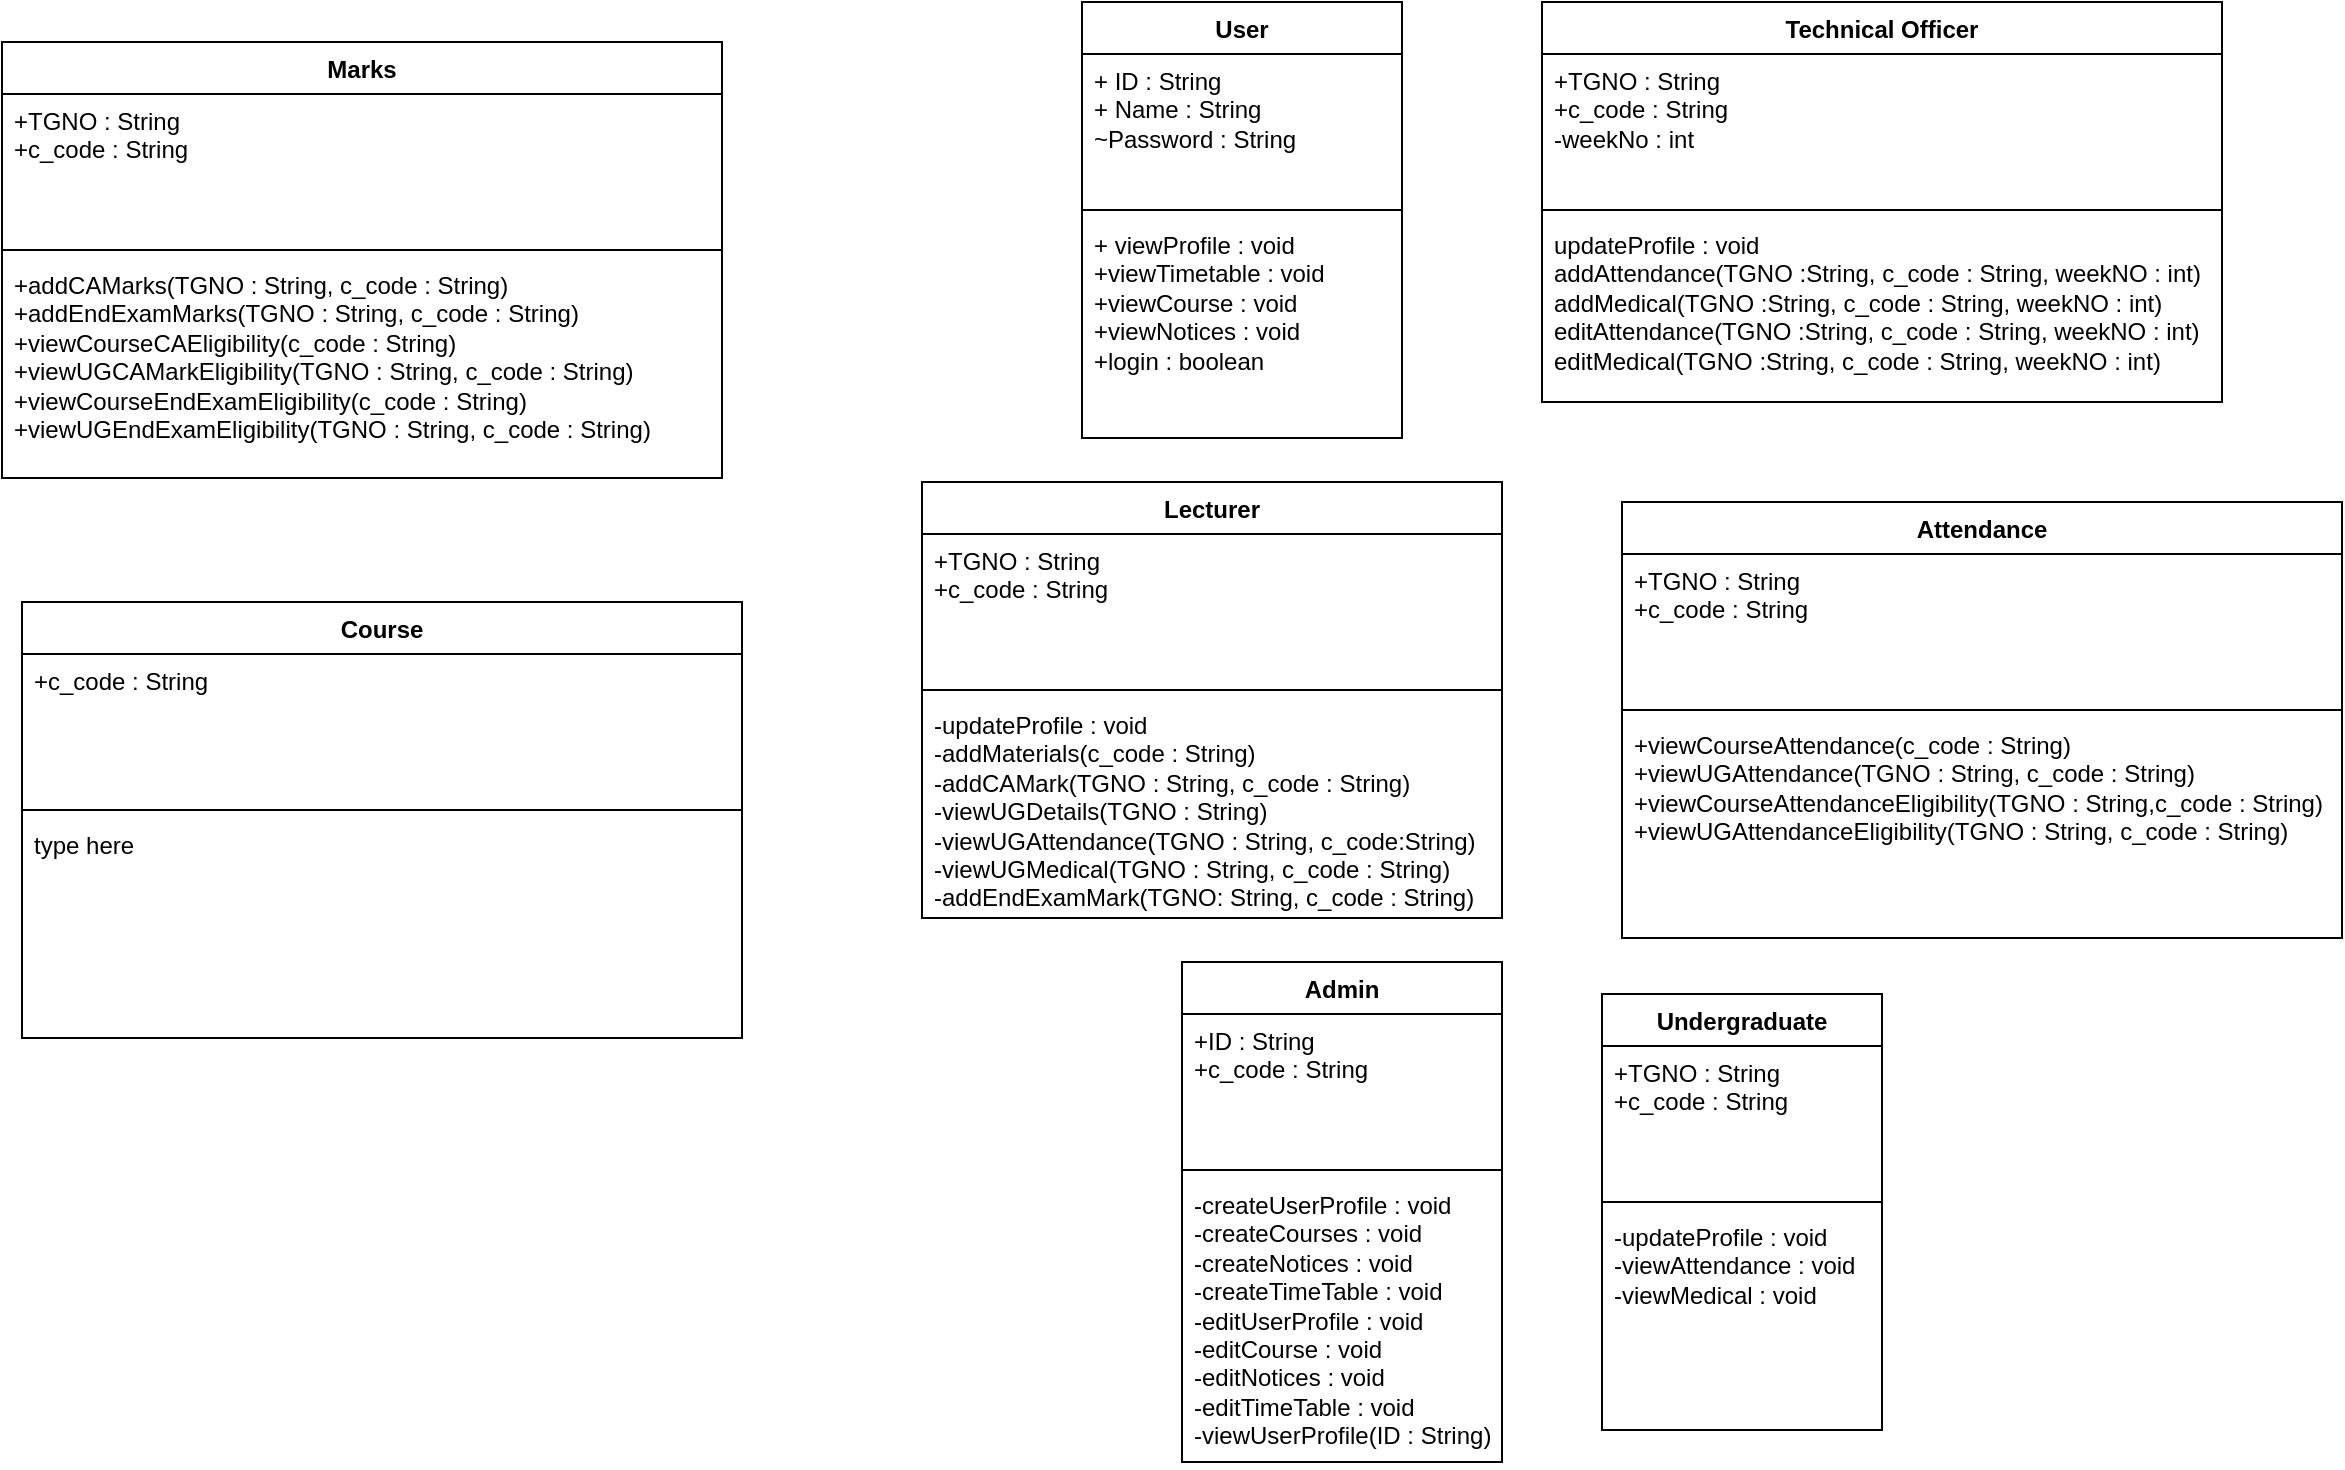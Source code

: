 <mxfile version="26.0.16">
  <diagram name="Page-1" id="x5zpQDoYuSoOzYtlfWMs">
    <mxGraphModel dx="1666" dy="781" grid="1" gridSize="10" guides="1" tooltips="1" connect="1" arrows="1" fold="1" page="1" pageScale="1" pageWidth="850" pageHeight="1100" math="0" shadow="0">
      <root>
        <mxCell id="0" />
        <mxCell id="1" parent="0" />
        <mxCell id="-zvJJI0u3e5CJdbClVFZ-1" value="User" style="swimlane;fontStyle=1;align=center;verticalAlign=top;childLayout=stackLayout;horizontal=1;startSize=26;horizontalStack=0;resizeParent=1;resizeParentMax=0;resizeLast=0;collapsible=1;marginBottom=0;whiteSpace=wrap;html=1;" vertex="1" parent="1">
          <mxGeometry x="600" y="40" width="160" height="218" as="geometry" />
        </mxCell>
        <mxCell id="-zvJJI0u3e5CJdbClVFZ-2" value="+ ID : String&lt;br&gt;+ Name : String&lt;div&gt;~Password : String&lt;/div&gt;" style="text;strokeColor=none;fillColor=none;align=left;verticalAlign=top;spacingLeft=4;spacingRight=4;overflow=hidden;rotatable=0;points=[[0,0.5],[1,0.5]];portConstraint=eastwest;whiteSpace=wrap;html=1;" vertex="1" parent="-zvJJI0u3e5CJdbClVFZ-1">
          <mxGeometry y="26" width="160" height="74" as="geometry" />
        </mxCell>
        <mxCell id="-zvJJI0u3e5CJdbClVFZ-3" value="" style="line;strokeWidth=1;fillColor=none;align=left;verticalAlign=middle;spacingTop=-1;spacingLeft=3;spacingRight=3;rotatable=0;labelPosition=right;points=[];portConstraint=eastwest;strokeColor=inherit;" vertex="1" parent="-zvJJI0u3e5CJdbClVFZ-1">
          <mxGeometry y="100" width="160" height="8" as="geometry" />
        </mxCell>
        <mxCell id="-zvJJI0u3e5CJdbClVFZ-4" value="+ viewProfile : void&lt;div&gt;+viewTimetable : void&lt;/div&gt;&lt;div&gt;+viewCourse : void&lt;/div&gt;&lt;div&gt;+viewNotices : void&lt;/div&gt;&lt;div&gt;+login : boolean&lt;/div&gt;" style="text;strokeColor=none;fillColor=none;align=left;verticalAlign=top;spacingLeft=4;spacingRight=4;overflow=hidden;rotatable=0;points=[[0,0.5],[1,0.5]];portConstraint=eastwest;whiteSpace=wrap;html=1;" vertex="1" parent="-zvJJI0u3e5CJdbClVFZ-1">
          <mxGeometry y="108" width="160" height="110" as="geometry" />
        </mxCell>
        <mxCell id="-zvJJI0u3e5CJdbClVFZ-5" value="Lecturer" style="swimlane;fontStyle=1;align=center;verticalAlign=top;childLayout=stackLayout;horizontal=1;startSize=26;horizontalStack=0;resizeParent=1;resizeParentMax=0;resizeLast=0;collapsible=1;marginBottom=0;whiteSpace=wrap;html=1;" vertex="1" parent="1">
          <mxGeometry x="520" y="280" width="290" height="218" as="geometry">
            <mxRectangle x="520" y="280" width="80" height="30" as="alternateBounds" />
          </mxGeometry>
        </mxCell>
        <mxCell id="-zvJJI0u3e5CJdbClVFZ-6" value="+TGNO : String&lt;div&gt;+c_code : String&lt;/div&gt;" style="text;strokeColor=none;fillColor=none;align=left;verticalAlign=top;spacingLeft=4;spacingRight=4;overflow=hidden;rotatable=0;points=[[0,0.5],[1,0.5]];portConstraint=eastwest;whiteSpace=wrap;html=1;" vertex="1" parent="-zvJJI0u3e5CJdbClVFZ-5">
          <mxGeometry y="26" width="290" height="74" as="geometry" />
        </mxCell>
        <mxCell id="-zvJJI0u3e5CJdbClVFZ-7" value="" style="line;strokeWidth=1;fillColor=none;align=left;verticalAlign=middle;spacingTop=-1;spacingLeft=3;spacingRight=3;rotatable=0;labelPosition=right;points=[];portConstraint=eastwest;strokeColor=inherit;" vertex="1" parent="-zvJJI0u3e5CJdbClVFZ-5">
          <mxGeometry y="100" width="290" height="8" as="geometry" />
        </mxCell>
        <mxCell id="-zvJJI0u3e5CJdbClVFZ-8" value="-updateProfile : void&lt;div&gt;-addMaterials(c_code : String)&lt;/div&gt;&lt;div&gt;-addCAMark(TGNO : String, c_code : String)&lt;/div&gt;&lt;div&gt;-viewUGDetails(TGNO : String)&lt;br&gt;-viewUGAttendance(TGNO : String, c_code:String)&lt;/div&gt;&lt;div&gt;-viewUGMedical(TGNO : String, c_code : String)&lt;/div&gt;&lt;div&gt;-addEndExamMark(TGNO: String, c_code : String)&lt;/div&gt;" style="text;strokeColor=none;fillColor=none;align=left;verticalAlign=top;spacingLeft=4;spacingRight=4;overflow=hidden;rotatable=0;points=[[0,0.5],[1,0.5]];portConstraint=eastwest;whiteSpace=wrap;html=1;" vertex="1" parent="-zvJJI0u3e5CJdbClVFZ-5">
          <mxGeometry y="108" width="290" height="110" as="geometry" />
        </mxCell>
        <mxCell id="-zvJJI0u3e5CJdbClVFZ-13" value="Admin" style="swimlane;fontStyle=1;align=center;verticalAlign=top;childLayout=stackLayout;horizontal=1;startSize=26;horizontalStack=0;resizeParent=1;resizeParentMax=0;resizeLast=0;collapsible=1;marginBottom=0;whiteSpace=wrap;html=1;" vertex="1" parent="1">
          <mxGeometry x="650" y="520" width="160" height="250" as="geometry" />
        </mxCell>
        <mxCell id="-zvJJI0u3e5CJdbClVFZ-14" value="+ID : String&lt;div&gt;+c_code : String&lt;/div&gt;" style="text;strokeColor=none;fillColor=none;align=left;verticalAlign=top;spacingLeft=4;spacingRight=4;overflow=hidden;rotatable=0;points=[[0,0.5],[1,0.5]];portConstraint=eastwest;whiteSpace=wrap;html=1;" vertex="1" parent="-zvJJI0u3e5CJdbClVFZ-13">
          <mxGeometry y="26" width="160" height="74" as="geometry" />
        </mxCell>
        <mxCell id="-zvJJI0u3e5CJdbClVFZ-15" value="" style="line;strokeWidth=1;fillColor=none;align=left;verticalAlign=middle;spacingTop=-1;spacingLeft=3;spacingRight=3;rotatable=0;labelPosition=right;points=[];portConstraint=eastwest;strokeColor=inherit;" vertex="1" parent="-zvJJI0u3e5CJdbClVFZ-13">
          <mxGeometry y="100" width="160" height="8" as="geometry" />
        </mxCell>
        <mxCell id="-zvJJI0u3e5CJdbClVFZ-16" value="-createUserProfile : void&lt;div&gt;-createCourses : void&lt;/div&gt;&lt;div&gt;-createNotices : void&lt;/div&gt;&lt;div&gt;-createTimeTable : void&lt;/div&gt;&lt;div&gt;-editUserProfile : void&lt;/div&gt;&lt;div&gt;-editCourse : void&lt;/div&gt;&lt;div&gt;-editNotices : void&lt;/div&gt;&lt;div&gt;-editTimeTable : void&lt;/div&gt;&lt;div&gt;-viewUserProfile(ID : String)&lt;/div&gt;" style="text;strokeColor=none;fillColor=none;align=left;verticalAlign=top;spacingLeft=4;spacingRight=4;overflow=hidden;rotatable=0;points=[[0,0.5],[1,0.5]];portConstraint=eastwest;whiteSpace=wrap;html=1;" vertex="1" parent="-zvJJI0u3e5CJdbClVFZ-13">
          <mxGeometry y="108" width="160" height="142" as="geometry" />
        </mxCell>
        <mxCell id="-zvJJI0u3e5CJdbClVFZ-18" value="Undergraduate" style="swimlane;fontStyle=1;align=center;verticalAlign=top;childLayout=stackLayout;horizontal=1;startSize=26;horizontalStack=0;resizeParent=1;resizeParentMax=0;resizeLast=0;collapsible=1;marginBottom=0;whiteSpace=wrap;html=1;" vertex="1" parent="1">
          <mxGeometry x="860" y="536" width="140" height="218" as="geometry">
            <mxRectangle x="520" y="280" width="80" height="30" as="alternateBounds" />
          </mxGeometry>
        </mxCell>
        <mxCell id="-zvJJI0u3e5CJdbClVFZ-19" value="+TGNO : String&lt;div&gt;+c_code : String&lt;/div&gt;" style="text;strokeColor=none;fillColor=none;align=left;verticalAlign=top;spacingLeft=4;spacingRight=4;overflow=hidden;rotatable=0;points=[[0,0.5],[1,0.5]];portConstraint=eastwest;whiteSpace=wrap;html=1;" vertex="1" parent="-zvJJI0u3e5CJdbClVFZ-18">
          <mxGeometry y="26" width="140" height="74" as="geometry" />
        </mxCell>
        <mxCell id="-zvJJI0u3e5CJdbClVFZ-20" value="" style="line;strokeWidth=1;fillColor=none;align=left;verticalAlign=middle;spacingTop=-1;spacingLeft=3;spacingRight=3;rotatable=0;labelPosition=right;points=[];portConstraint=eastwest;strokeColor=inherit;" vertex="1" parent="-zvJJI0u3e5CJdbClVFZ-18">
          <mxGeometry y="100" width="140" height="8" as="geometry" />
        </mxCell>
        <mxCell id="-zvJJI0u3e5CJdbClVFZ-21" value="-updateProfile : void&lt;div&gt;-viewAttendance : void&lt;/div&gt;&lt;div&gt;-viewMedical : void&lt;/div&gt;" style="text;strokeColor=none;fillColor=none;align=left;verticalAlign=top;spacingLeft=4;spacingRight=4;overflow=hidden;rotatable=0;points=[[0,0.5],[1,0.5]];portConstraint=eastwest;whiteSpace=wrap;html=1;" vertex="1" parent="-zvJJI0u3e5CJdbClVFZ-18">
          <mxGeometry y="108" width="140" height="110" as="geometry" />
        </mxCell>
        <mxCell id="-zvJJI0u3e5CJdbClVFZ-22" value="Technical Officer" style="swimlane;fontStyle=1;align=center;verticalAlign=top;childLayout=stackLayout;horizontal=1;startSize=26;horizontalStack=0;resizeParent=1;resizeParentMax=0;resizeLast=0;collapsible=1;marginBottom=0;whiteSpace=wrap;html=1;" vertex="1" parent="1">
          <mxGeometry x="830" y="40" width="340" height="200" as="geometry">
            <mxRectangle x="520" y="280" width="80" height="30" as="alternateBounds" />
          </mxGeometry>
        </mxCell>
        <mxCell id="-zvJJI0u3e5CJdbClVFZ-23" value="+TGNO : String&lt;div&gt;+c_code : String&lt;/div&gt;&lt;div&gt;-weekNo : int&lt;/div&gt;" style="text;strokeColor=none;fillColor=none;align=left;verticalAlign=top;spacingLeft=4;spacingRight=4;overflow=hidden;rotatable=0;points=[[0,0.5],[1,0.5]];portConstraint=eastwest;whiteSpace=wrap;html=1;" vertex="1" parent="-zvJJI0u3e5CJdbClVFZ-22">
          <mxGeometry y="26" width="340" height="74" as="geometry" />
        </mxCell>
        <mxCell id="-zvJJI0u3e5CJdbClVFZ-24" value="" style="line;strokeWidth=1;fillColor=none;align=left;verticalAlign=middle;spacingTop=-1;spacingLeft=3;spacingRight=3;rotatable=0;labelPosition=right;points=[];portConstraint=eastwest;strokeColor=inherit;" vertex="1" parent="-zvJJI0u3e5CJdbClVFZ-22">
          <mxGeometry y="100" width="340" height="8" as="geometry" />
        </mxCell>
        <mxCell id="-zvJJI0u3e5CJdbClVFZ-25" value="updateProfile : void&lt;div&gt;addAttendance(TGNO :String, c_code : String, weekNO : int)&lt;/div&gt;&lt;div&gt;addMedical(TGNO :String, c_code : String, weekNO : int)&lt;/div&gt;&lt;div&gt;editAttendance(TGNO :String, c_code : String, weekNO : int)&lt;/div&gt;&lt;div&gt;editMedical(TGNO :String, c_code : String, weekNO : int)&lt;/div&gt;" style="text;strokeColor=none;fillColor=none;align=left;verticalAlign=top;spacingLeft=4;spacingRight=4;overflow=hidden;rotatable=0;points=[[0,0.5],[1,0.5]];portConstraint=eastwest;whiteSpace=wrap;html=1;" vertex="1" parent="-zvJJI0u3e5CJdbClVFZ-22">
          <mxGeometry y="108" width="340" height="92" as="geometry" />
        </mxCell>
        <mxCell id="-zvJJI0u3e5CJdbClVFZ-26" value="Attendance" style="swimlane;fontStyle=1;align=center;verticalAlign=top;childLayout=stackLayout;horizontal=1;startSize=26;horizontalStack=0;resizeParent=1;resizeParentMax=0;resizeLast=0;collapsible=1;marginBottom=0;whiteSpace=wrap;html=1;" vertex="1" parent="1">
          <mxGeometry x="870" y="290" width="360" height="218" as="geometry" />
        </mxCell>
        <mxCell id="-zvJJI0u3e5CJdbClVFZ-27" value="+TGNO : String&lt;div&gt;+c_code : String&lt;/div&gt;" style="text;strokeColor=none;fillColor=none;align=left;verticalAlign=top;spacingLeft=4;spacingRight=4;overflow=hidden;rotatable=0;points=[[0,0.5],[1,0.5]];portConstraint=eastwest;whiteSpace=wrap;html=1;" vertex="1" parent="-zvJJI0u3e5CJdbClVFZ-26">
          <mxGeometry y="26" width="360" height="74" as="geometry" />
        </mxCell>
        <mxCell id="-zvJJI0u3e5CJdbClVFZ-28" value="" style="line;strokeWidth=1;fillColor=none;align=left;verticalAlign=middle;spacingTop=-1;spacingLeft=3;spacingRight=3;rotatable=0;labelPosition=right;points=[];portConstraint=eastwest;strokeColor=inherit;" vertex="1" parent="-zvJJI0u3e5CJdbClVFZ-26">
          <mxGeometry y="100" width="360" height="8" as="geometry" />
        </mxCell>
        <mxCell id="-zvJJI0u3e5CJdbClVFZ-29" value="+viewCourseAttendance(c_code : String)&lt;div&gt;+viewUGAttendance(TGNO : String, c_code : String)&lt;/div&gt;&lt;div&gt;+viewCourseAttendanceEligibility(TGNO : String,c_code : String)&lt;/div&gt;&lt;div&gt;+viewUGAttendanceEligibility(TGNO : String, c_code : String)&lt;/div&gt;" style="text;strokeColor=none;fillColor=none;align=left;verticalAlign=top;spacingLeft=4;spacingRight=4;overflow=hidden;rotatable=0;points=[[0,0.5],[1,0.5]];portConstraint=eastwest;whiteSpace=wrap;html=1;" vertex="1" parent="-zvJJI0u3e5CJdbClVFZ-26">
          <mxGeometry y="108" width="360" height="110" as="geometry" />
        </mxCell>
        <mxCell id="-zvJJI0u3e5CJdbClVFZ-30" value="Marks" style="swimlane;fontStyle=1;align=center;verticalAlign=top;childLayout=stackLayout;horizontal=1;startSize=26;horizontalStack=0;resizeParent=1;resizeParentMax=0;resizeLast=0;collapsible=1;marginBottom=0;whiteSpace=wrap;html=1;" vertex="1" parent="1">
          <mxGeometry x="60" y="60" width="360" height="218" as="geometry" />
        </mxCell>
        <mxCell id="-zvJJI0u3e5CJdbClVFZ-31" value="+TGNO : String&lt;div&gt;+c_code : String&lt;/div&gt;" style="text;strokeColor=none;fillColor=none;align=left;verticalAlign=top;spacingLeft=4;spacingRight=4;overflow=hidden;rotatable=0;points=[[0,0.5],[1,0.5]];portConstraint=eastwest;whiteSpace=wrap;html=1;" vertex="1" parent="-zvJJI0u3e5CJdbClVFZ-30">
          <mxGeometry y="26" width="360" height="74" as="geometry" />
        </mxCell>
        <mxCell id="-zvJJI0u3e5CJdbClVFZ-32" value="" style="line;strokeWidth=1;fillColor=none;align=left;verticalAlign=middle;spacingTop=-1;spacingLeft=3;spacingRight=3;rotatable=0;labelPosition=right;points=[];portConstraint=eastwest;strokeColor=inherit;" vertex="1" parent="-zvJJI0u3e5CJdbClVFZ-30">
          <mxGeometry y="100" width="360" height="8" as="geometry" />
        </mxCell>
        <mxCell id="-zvJJI0u3e5CJdbClVFZ-33" value="+addCAMarks(TGNO : String, c_code : String)&lt;div&gt;+addEndExamMarks(TGNO : String, c_code : String)&lt;/div&gt;&lt;div&gt;+viewCourseCAEligibility(c_code : String)&lt;/div&gt;&lt;div&gt;+viewUGCAMarkEligibility(TGNO : String, c_code : String)&lt;/div&gt;&lt;div&gt;&lt;div&gt;+viewCourseEndExamEligibility(c_code : String)&lt;/div&gt;&lt;div&gt;+viewUGEndExamEligibility(TGNO : String, c_code : String)&lt;/div&gt;&lt;/div&gt;" style="text;strokeColor=none;fillColor=none;align=left;verticalAlign=top;spacingLeft=4;spacingRight=4;overflow=hidden;rotatable=0;points=[[0,0.5],[1,0.5]];portConstraint=eastwest;whiteSpace=wrap;html=1;" vertex="1" parent="-zvJJI0u3e5CJdbClVFZ-30">
          <mxGeometry y="108" width="360" height="110" as="geometry" />
        </mxCell>
        <mxCell id="-zvJJI0u3e5CJdbClVFZ-34" value="Course" style="swimlane;fontStyle=1;align=center;verticalAlign=top;childLayout=stackLayout;horizontal=1;startSize=26;horizontalStack=0;resizeParent=1;resizeParentMax=0;resizeLast=0;collapsible=1;marginBottom=0;whiteSpace=wrap;html=1;" vertex="1" parent="1">
          <mxGeometry x="70" y="340" width="360" height="218" as="geometry" />
        </mxCell>
        <mxCell id="-zvJJI0u3e5CJdbClVFZ-35" value="+c_code : String" style="text;strokeColor=none;fillColor=none;align=left;verticalAlign=top;spacingLeft=4;spacingRight=4;overflow=hidden;rotatable=0;points=[[0,0.5],[1,0.5]];portConstraint=eastwest;whiteSpace=wrap;html=1;" vertex="1" parent="-zvJJI0u3e5CJdbClVFZ-34">
          <mxGeometry y="26" width="360" height="74" as="geometry" />
        </mxCell>
        <mxCell id="-zvJJI0u3e5CJdbClVFZ-36" value="" style="line;strokeWidth=1;fillColor=none;align=left;verticalAlign=middle;spacingTop=-1;spacingLeft=3;spacingRight=3;rotatable=0;labelPosition=right;points=[];portConstraint=eastwest;strokeColor=inherit;" vertex="1" parent="-zvJJI0u3e5CJdbClVFZ-34">
          <mxGeometry y="100" width="360" height="8" as="geometry" />
        </mxCell>
        <mxCell id="-zvJJI0u3e5CJdbClVFZ-37" value="type here" style="text;strokeColor=none;fillColor=none;align=left;verticalAlign=top;spacingLeft=4;spacingRight=4;overflow=hidden;rotatable=0;points=[[0,0.5],[1,0.5]];portConstraint=eastwest;whiteSpace=wrap;html=1;" vertex="1" parent="-zvJJI0u3e5CJdbClVFZ-34">
          <mxGeometry y="108" width="360" height="110" as="geometry" />
        </mxCell>
      </root>
    </mxGraphModel>
  </diagram>
</mxfile>
